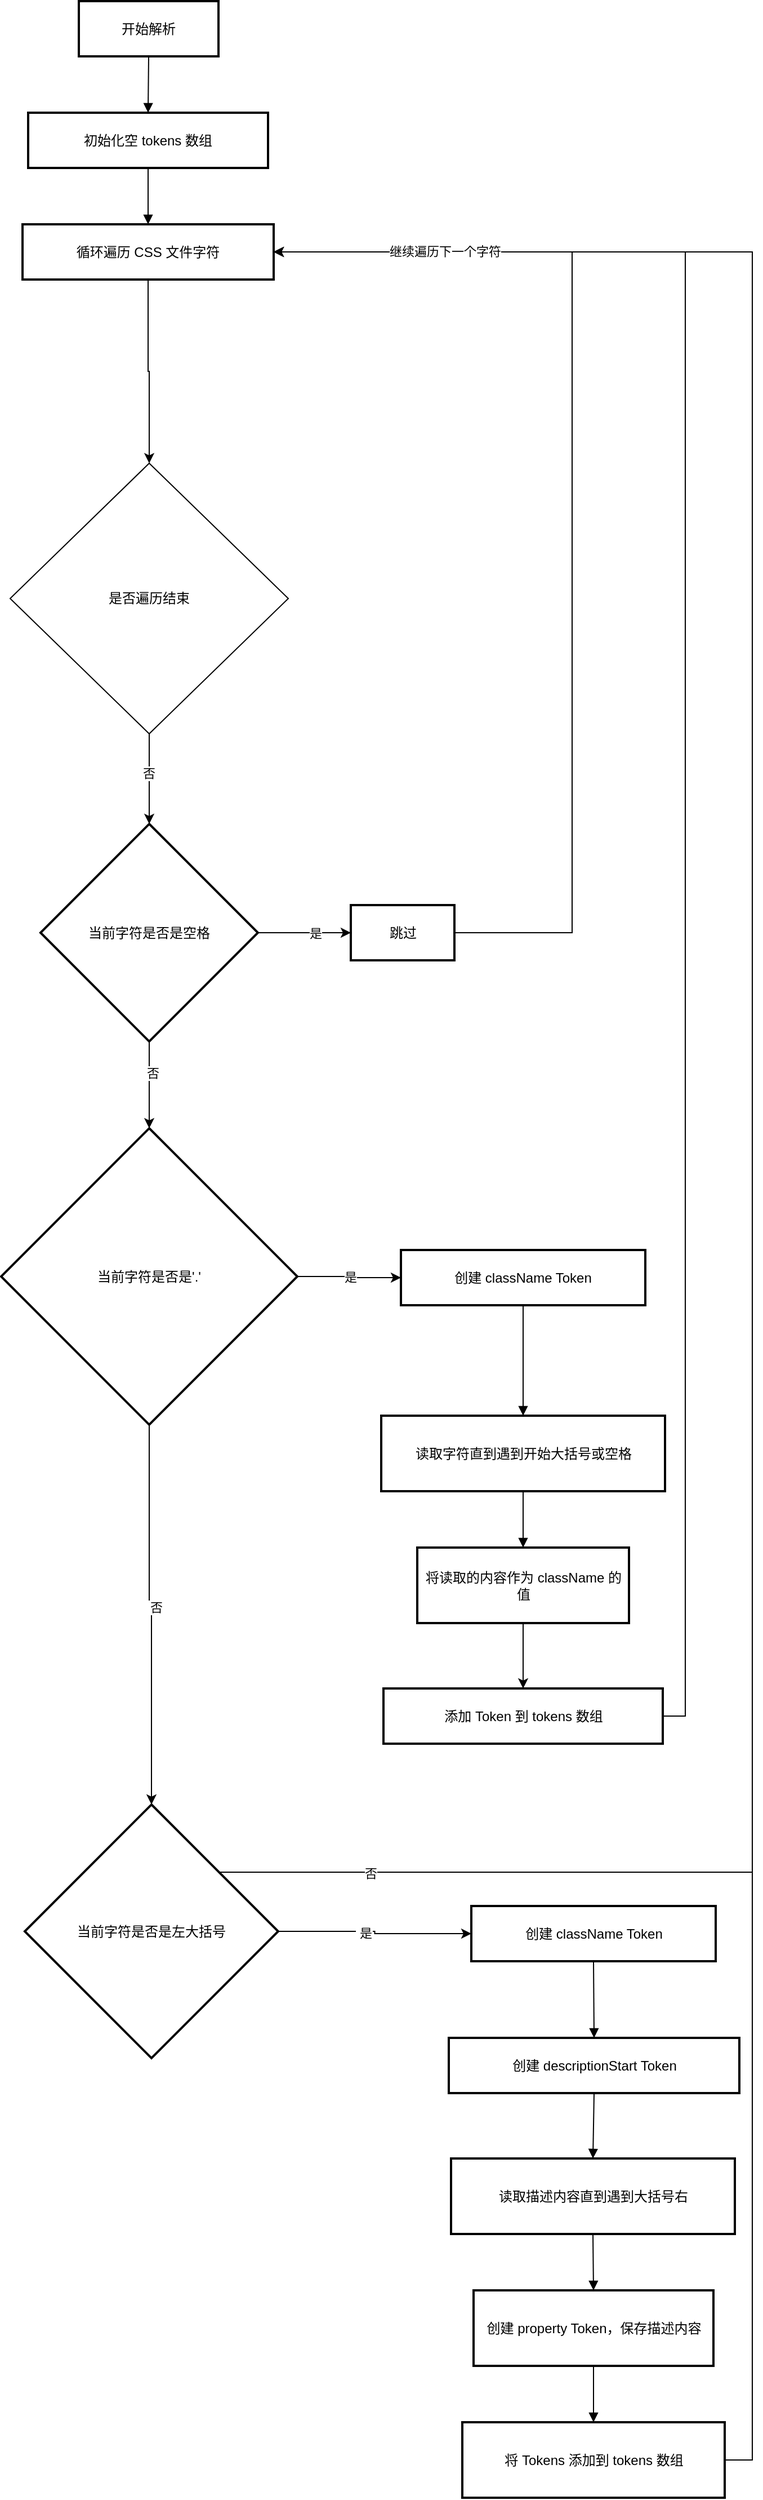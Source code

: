 <mxfile version="24.7.16">
  <diagram name="Page-1" id="VpptnMwDxTGjz2HUDjfg">
    <mxGraphModel dx="2765" dy="1572" grid="1" gridSize="10" guides="1" tooltips="1" connect="1" arrows="1" fold="1" page="1" pageScale="1" pageWidth="850" pageHeight="1100" math="0" shadow="0">
      <root>
        <mxCell id="0" />
        <mxCell id="1" parent="0" />
        <mxCell id="oAxIsrdEUCZF9UECZQZN-1" value="开始解析" style="whiteSpace=wrap;strokeWidth=2;" vertex="1" parent="1">
          <mxGeometry x="92" y="20" width="124" height="49" as="geometry" />
        </mxCell>
        <mxCell id="oAxIsrdEUCZF9UECZQZN-2" value="初始化空 tokens 数组" style="whiteSpace=wrap;strokeWidth=2;" vertex="1" parent="1">
          <mxGeometry x="47" y="119" width="213" height="49" as="geometry" />
        </mxCell>
        <mxCell id="oAxIsrdEUCZF9UECZQZN-60" style="edgeStyle=orthogonalEdgeStyle;rounded=0;orthogonalLoop=1;jettySize=auto;html=1;" edge="1" parent="1" source="oAxIsrdEUCZF9UECZQZN-3" target="oAxIsrdEUCZF9UECZQZN-57">
          <mxGeometry relative="1" as="geometry" />
        </mxCell>
        <mxCell id="oAxIsrdEUCZF9UECZQZN-3" value="循环遍历 CSS 文件字符" style="whiteSpace=wrap;strokeWidth=2;" vertex="1" parent="1">
          <mxGeometry x="42" y="218" width="223" height="49" as="geometry" />
        </mxCell>
        <mxCell id="oAxIsrdEUCZF9UECZQZN-39" style="edgeStyle=orthogonalEdgeStyle;rounded=0;orthogonalLoop=1;jettySize=auto;html=1;exitX=1;exitY=0.5;exitDx=0;exitDy=0;entryX=0;entryY=0.5;entryDx=0;entryDy=0;" edge="1" parent="1" source="oAxIsrdEUCZF9UECZQZN-4" target="oAxIsrdEUCZF9UECZQZN-5">
          <mxGeometry relative="1" as="geometry" />
        </mxCell>
        <mxCell id="oAxIsrdEUCZF9UECZQZN-40" value="是" style="edgeLabel;html=1;align=center;verticalAlign=middle;resizable=0;points=[];" vertex="1" connectable="0" parent="oAxIsrdEUCZF9UECZQZN-39">
          <mxGeometry x="0.217" y="1" relative="1" as="geometry">
            <mxPoint x="1" y="1" as="offset" />
          </mxGeometry>
        </mxCell>
        <mxCell id="oAxIsrdEUCZF9UECZQZN-41" style="edgeStyle=orthogonalEdgeStyle;rounded=0;orthogonalLoop=1;jettySize=auto;html=1;exitX=0.5;exitY=1;exitDx=0;exitDy=0;" edge="1" parent="1" source="oAxIsrdEUCZF9UECZQZN-4" target="oAxIsrdEUCZF9UECZQZN-6">
          <mxGeometry relative="1" as="geometry" />
        </mxCell>
        <mxCell id="oAxIsrdEUCZF9UECZQZN-42" value="&amp;nbsp;否" style="edgeLabel;html=1;align=center;verticalAlign=middle;resizable=0;points=[];" vertex="1" connectable="0" parent="oAxIsrdEUCZF9UECZQZN-41">
          <mxGeometry x="-0.273" y="1" relative="1" as="geometry">
            <mxPoint as="offset" />
          </mxGeometry>
        </mxCell>
        <mxCell id="oAxIsrdEUCZF9UECZQZN-4" value="当前字符是否是空格" style="rhombus;strokeWidth=2;whiteSpace=wrap;" vertex="1" parent="1">
          <mxGeometry x="58" y="750" width="193" height="193" as="geometry" />
        </mxCell>
        <mxCell id="oAxIsrdEUCZF9UECZQZN-37" style="edgeStyle=orthogonalEdgeStyle;rounded=0;orthogonalLoop=1;jettySize=auto;html=1;exitX=1;exitY=0.5;exitDx=0;exitDy=0;entryX=1;entryY=0.5;entryDx=0;entryDy=0;" edge="1" parent="1" source="oAxIsrdEUCZF9UECZQZN-5" target="oAxIsrdEUCZF9UECZQZN-3">
          <mxGeometry relative="1" as="geometry">
            <mxPoint x="290" y="744.5" as="sourcePoint" />
            <mxPoint x="355" y="242.5" as="targetPoint" />
            <Array as="points">
              <mxPoint x="530" y="847" />
              <mxPoint x="530" y="243" />
            </Array>
          </mxGeometry>
        </mxCell>
        <mxCell id="oAxIsrdEUCZF9UECZQZN-5" value="跳过" style="whiteSpace=wrap;strokeWidth=2;" vertex="1" parent="1">
          <mxGeometry x="333.5" y="822" width="92" height="49" as="geometry" />
        </mxCell>
        <mxCell id="oAxIsrdEUCZF9UECZQZN-44" value="是" style="edgeStyle=orthogonalEdgeStyle;rounded=0;orthogonalLoop=1;jettySize=auto;html=1;exitX=1;exitY=0.5;exitDx=0;exitDy=0;entryX=0;entryY=0.5;entryDx=0;entryDy=0;" edge="1" parent="1" source="oAxIsrdEUCZF9UECZQZN-6" target="oAxIsrdEUCZF9UECZQZN-7">
          <mxGeometry relative="1" as="geometry">
            <Array as="points">
              <mxPoint x="332.5" y="1152" />
              <mxPoint x="332.5" y="1153" />
            </Array>
          </mxGeometry>
        </mxCell>
        <mxCell id="oAxIsrdEUCZF9UECZQZN-45" style="edgeStyle=orthogonalEdgeStyle;rounded=0;orthogonalLoop=1;jettySize=auto;html=1;exitX=0.5;exitY=1;exitDx=0;exitDy=0;" edge="1" parent="1" source="oAxIsrdEUCZF9UECZQZN-6" target="oAxIsrdEUCZF9UECZQZN-11">
          <mxGeometry relative="1" as="geometry" />
        </mxCell>
        <mxCell id="oAxIsrdEUCZF9UECZQZN-46" value="&amp;nbsp;否" style="edgeLabel;html=1;align=center;verticalAlign=middle;resizable=0;points=[];" vertex="1" connectable="0" parent="oAxIsrdEUCZF9UECZQZN-45">
          <mxGeometry x="-0.044" y="4" relative="1" as="geometry">
            <mxPoint as="offset" />
          </mxGeometry>
        </mxCell>
        <mxCell id="oAxIsrdEUCZF9UECZQZN-6" value="当前字符是否是&#39;.&#39;" style="rhombus;strokeWidth=2;whiteSpace=wrap;" vertex="1" parent="1">
          <mxGeometry x="23" y="1020" width="263" height="263" as="geometry" />
        </mxCell>
        <mxCell id="oAxIsrdEUCZF9UECZQZN-7" value="创建 className Token" style="whiteSpace=wrap;strokeWidth=2;" vertex="1" parent="1">
          <mxGeometry x="378" y="1128" width="217" height="49" as="geometry" />
        </mxCell>
        <mxCell id="oAxIsrdEUCZF9UECZQZN-8" value="读取字符直到遇到开始大括号或空格" style="whiteSpace=wrap;strokeWidth=2;" vertex="1" parent="1">
          <mxGeometry x="360.5" y="1275" width="252" height="67" as="geometry" />
        </mxCell>
        <mxCell id="oAxIsrdEUCZF9UECZQZN-43" style="edgeStyle=orthogonalEdgeStyle;rounded=0;orthogonalLoop=1;jettySize=auto;html=1;exitX=0.5;exitY=1;exitDx=0;exitDy=0;" edge="1" parent="1" source="oAxIsrdEUCZF9UECZQZN-9" target="oAxIsrdEUCZF9UECZQZN-10">
          <mxGeometry relative="1" as="geometry" />
        </mxCell>
        <mxCell id="oAxIsrdEUCZF9UECZQZN-9" value="将读取的内容作为 className 的值" style="whiteSpace=wrap;strokeWidth=2;" vertex="1" parent="1">
          <mxGeometry x="392.5" y="1392" width="188" height="67" as="geometry" />
        </mxCell>
        <mxCell id="oAxIsrdEUCZF9UECZQZN-10" value="添加 Token 到 tokens 数组" style="whiteSpace=wrap;strokeWidth=2;" vertex="1" parent="1">
          <mxGeometry x="362.5" y="1517" width="248" height="49" as="geometry" />
        </mxCell>
        <mxCell id="oAxIsrdEUCZF9UECZQZN-49" style="edgeStyle=orthogonalEdgeStyle;rounded=0;orthogonalLoop=1;jettySize=auto;html=1;exitX=1;exitY=0.5;exitDx=0;exitDy=0;entryX=0;entryY=0.5;entryDx=0;entryDy=0;" edge="1" parent="1" source="oAxIsrdEUCZF9UECZQZN-11" target="oAxIsrdEUCZF9UECZQZN-12">
          <mxGeometry relative="1" as="geometry" />
        </mxCell>
        <mxCell id="oAxIsrdEUCZF9UECZQZN-56" value="&amp;nbsp;是" style="edgeLabel;html=1;align=center;verticalAlign=middle;resizable=0;points=[];" vertex="1" connectable="0" parent="oAxIsrdEUCZF9UECZQZN-49">
          <mxGeometry x="-0.129" y="-1" relative="1" as="geometry">
            <mxPoint as="offset" />
          </mxGeometry>
        </mxCell>
        <mxCell id="oAxIsrdEUCZF9UECZQZN-54" style="edgeStyle=orthogonalEdgeStyle;rounded=0;orthogonalLoop=1;jettySize=auto;html=1;exitX=1;exitY=0;exitDx=0;exitDy=0;entryX=1;entryY=0.5;entryDx=0;entryDy=0;" edge="1" parent="1" source="oAxIsrdEUCZF9UECZQZN-11" target="oAxIsrdEUCZF9UECZQZN-3">
          <mxGeometry relative="1" as="geometry">
            <Array as="points">
              <mxPoint x="213" y="1680" />
              <mxPoint x="690" y="1680" />
              <mxPoint x="690" y="243" />
            </Array>
          </mxGeometry>
        </mxCell>
        <mxCell id="oAxIsrdEUCZF9UECZQZN-55" value="否" style="edgeLabel;html=1;align=center;verticalAlign=middle;resizable=0;points=[];" vertex="1" connectable="0" parent="oAxIsrdEUCZF9UECZQZN-54">
          <mxGeometry x="-0.879" y="-1" relative="1" as="geometry">
            <mxPoint as="offset" />
          </mxGeometry>
        </mxCell>
        <mxCell id="oAxIsrdEUCZF9UECZQZN-11" value="当前字符是否是左大括号" style="rhombus;strokeWidth=2;whiteSpace=wrap;" vertex="1" parent="1">
          <mxGeometry x="44" y="1620" width="225" height="225" as="geometry" />
        </mxCell>
        <mxCell id="oAxIsrdEUCZF9UECZQZN-12" value="创建 className Token" style="whiteSpace=wrap;strokeWidth=2;" vertex="1" parent="1">
          <mxGeometry x="440.5" y="1710" width="217" height="49" as="geometry" />
        </mxCell>
        <mxCell id="oAxIsrdEUCZF9UECZQZN-13" value="创建 descriptionStart Token" style="whiteSpace=wrap;strokeWidth=2;" vertex="1" parent="1">
          <mxGeometry x="420.5" y="1827" width="258" height="49" as="geometry" />
        </mxCell>
        <mxCell id="oAxIsrdEUCZF9UECZQZN-14" value="读取描述内容直到遇到大括号右" style="whiteSpace=wrap;strokeWidth=2;" vertex="1" parent="1">
          <mxGeometry x="422.5" y="1934" width="252" height="67" as="geometry" />
        </mxCell>
        <mxCell id="oAxIsrdEUCZF9UECZQZN-15" value="创建 property Token，保存描述内容" style="whiteSpace=wrap;strokeWidth=2;" vertex="1" parent="1">
          <mxGeometry x="442.5" y="2051" width="213" height="67" as="geometry" />
        </mxCell>
        <mxCell id="oAxIsrdEUCZF9UECZQZN-50" style="edgeStyle=orthogonalEdgeStyle;rounded=0;orthogonalLoop=1;jettySize=auto;html=1;exitX=1;exitY=0.5;exitDx=0;exitDy=0;entryX=1;entryY=0.5;entryDx=0;entryDy=0;" edge="1" parent="1" source="oAxIsrdEUCZF9UECZQZN-16" target="oAxIsrdEUCZF9UECZQZN-3">
          <mxGeometry relative="1" as="geometry">
            <Array as="points">
              <mxPoint x="690" y="2201" />
              <mxPoint x="690" y="243" />
            </Array>
          </mxGeometry>
        </mxCell>
        <mxCell id="oAxIsrdEUCZF9UECZQZN-16" value="将 Tokens 添加到 tokens 数组" style="whiteSpace=wrap;strokeWidth=2;" vertex="1" parent="1">
          <mxGeometry x="432.5" y="2168" width="233" height="67" as="geometry" />
        </mxCell>
        <mxCell id="oAxIsrdEUCZF9UECZQZN-17" value="" style="curved=1;startArrow=none;endArrow=block;exitX=0.5;exitY=1;entryX=0.5;entryY=0;rounded=0;" edge="1" parent="1" source="oAxIsrdEUCZF9UECZQZN-1" target="oAxIsrdEUCZF9UECZQZN-2">
          <mxGeometry relative="1" as="geometry">
            <Array as="points" />
          </mxGeometry>
        </mxCell>
        <mxCell id="oAxIsrdEUCZF9UECZQZN-18" value="" style="curved=1;startArrow=none;endArrow=block;exitX=0.5;exitY=1;entryX=0.5;entryY=0;rounded=0;" edge="1" parent="1" source="oAxIsrdEUCZF9UECZQZN-2" target="oAxIsrdEUCZF9UECZQZN-3">
          <mxGeometry relative="1" as="geometry">
            <Array as="points" />
          </mxGeometry>
        </mxCell>
        <mxCell id="oAxIsrdEUCZF9UECZQZN-24" value="" style="curved=1;startArrow=none;endArrow=block;exitX=0.5;exitY=1.01;entryX=0.5;entryY=0;rounded=0;" edge="1" parent="1" source="oAxIsrdEUCZF9UECZQZN-7" target="oAxIsrdEUCZF9UECZQZN-8">
          <mxGeometry relative="1" as="geometry">
            <Array as="points" />
          </mxGeometry>
        </mxCell>
        <mxCell id="oAxIsrdEUCZF9UECZQZN-25" value="" style="curved=1;startArrow=none;endArrow=block;exitX=0.5;exitY=1;entryX=0.5;entryY=0;rounded=0;" edge="1" parent="1" source="oAxIsrdEUCZF9UECZQZN-8" target="oAxIsrdEUCZF9UECZQZN-9">
          <mxGeometry relative="1" as="geometry">
            <Array as="points" />
          </mxGeometry>
        </mxCell>
        <mxCell id="oAxIsrdEUCZF9UECZQZN-30" value="" style="curved=1;startArrow=none;endArrow=block;exitX=0.5;exitY=1;entryX=0.5;entryY=-0.01;rounded=0;" edge="1" parent="1" source="oAxIsrdEUCZF9UECZQZN-12" target="oAxIsrdEUCZF9UECZQZN-13">
          <mxGeometry relative="1" as="geometry">
            <Array as="points" />
          </mxGeometry>
        </mxCell>
        <mxCell id="oAxIsrdEUCZF9UECZQZN-31" value="" style="curved=1;startArrow=none;endArrow=block;exitX=0.5;exitY=0.99;entryX=0.5;entryY=0.01;rounded=0;" edge="1" parent="1" source="oAxIsrdEUCZF9UECZQZN-13" target="oAxIsrdEUCZF9UECZQZN-14">
          <mxGeometry relative="1" as="geometry">
            <Array as="points" />
          </mxGeometry>
        </mxCell>
        <mxCell id="oAxIsrdEUCZF9UECZQZN-32" value="" style="curved=1;startArrow=none;endArrow=block;exitX=0.5;exitY=1;entryX=0.5;entryY=0;rounded=0;" edge="1" parent="1" source="oAxIsrdEUCZF9UECZQZN-14" target="oAxIsrdEUCZF9UECZQZN-15">
          <mxGeometry relative="1" as="geometry">
            <Array as="points" />
          </mxGeometry>
        </mxCell>
        <mxCell id="oAxIsrdEUCZF9UECZQZN-33" value="" style="curved=1;startArrow=none;endArrow=block;exitX=0.5;exitY=1;entryX=0.5;entryY=0;rounded=0;" edge="1" parent="1" source="oAxIsrdEUCZF9UECZQZN-15" target="oAxIsrdEUCZF9UECZQZN-16">
          <mxGeometry relative="1" as="geometry">
            <Array as="points" />
          </mxGeometry>
        </mxCell>
        <mxCell id="oAxIsrdEUCZF9UECZQZN-58" style="edgeStyle=orthogonalEdgeStyle;rounded=0;orthogonalLoop=1;jettySize=auto;html=1;" edge="1" parent="1" source="oAxIsrdEUCZF9UECZQZN-57" target="oAxIsrdEUCZF9UECZQZN-4">
          <mxGeometry relative="1" as="geometry" />
        </mxCell>
        <mxCell id="oAxIsrdEUCZF9UECZQZN-59" value="否" style="edgeLabel;html=1;align=center;verticalAlign=middle;resizable=0;points=[];" vertex="1" connectable="0" parent="oAxIsrdEUCZF9UECZQZN-58">
          <mxGeometry x="-0.128" y="-1" relative="1" as="geometry">
            <mxPoint as="offset" />
          </mxGeometry>
        </mxCell>
        <mxCell id="oAxIsrdEUCZF9UECZQZN-57" value="是否遍历结束" style="rhombus;whiteSpace=wrap;html=1;" vertex="1" parent="1">
          <mxGeometry x="31" y="430" width="247" height="240" as="geometry" />
        </mxCell>
        <mxCell id="oAxIsrdEUCZF9UECZQZN-47" style="edgeStyle=orthogonalEdgeStyle;rounded=0;orthogonalLoop=1;jettySize=auto;html=1;exitX=1;exitY=0.5;exitDx=0;exitDy=0;entryX=1;entryY=0.5;entryDx=0;entryDy=0;" edge="1" parent="1" source="oAxIsrdEUCZF9UECZQZN-10" target="oAxIsrdEUCZF9UECZQZN-3">
          <mxGeometry relative="1" as="geometry">
            <mxPoint x="700" y="238" as="targetPoint" />
            <mxPoint x="1040" y="1201.5" as="sourcePoint" />
          </mxGeometry>
        </mxCell>
        <mxCell id="oAxIsrdEUCZF9UECZQZN-48" value="继续遍历下一个字符" style="edgeLabel;html=1;align=center;verticalAlign=middle;resizable=0;points=[];" vertex="1" connectable="0" parent="oAxIsrdEUCZF9UECZQZN-47">
          <mxGeometry x="0.82" y="-1" relative="1" as="geometry">
            <mxPoint as="offset" />
          </mxGeometry>
        </mxCell>
      </root>
    </mxGraphModel>
  </diagram>
</mxfile>

